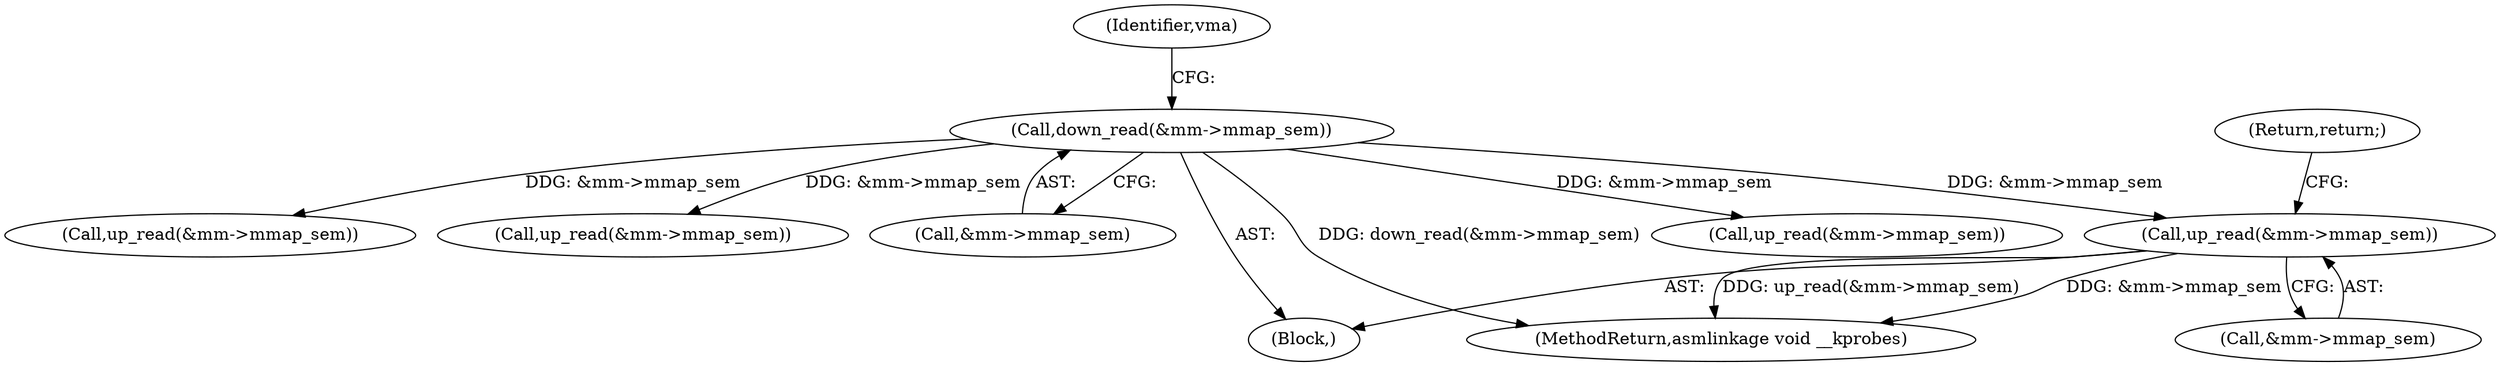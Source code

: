 digraph "0_linux_a8b0ca17b80e92faab46ee7179ba9e99ccb61233_29@API" {
"1000296" [label="(Call,up_read(&mm->mmap_sem))"];
"1000180" [label="(Call,down_read(&mm->mmap_sem))"];
"1000393" [label="(Call,up_read(&mm->mmap_sem))"];
"1000301" [label="(Return,return;)"];
"1000303" [label="(Call,up_read(&mm->mmap_sem))"];
"1000115" [label="(Block,)"];
"1000296" [label="(Call,up_read(&mm->mmap_sem))"];
"1000406" [label="(Call,up_read(&mm->mmap_sem))"];
"1000180" [label="(Call,down_read(&mm->mmap_sem))"];
"1000186" [label="(Identifier,vma)"];
"1000297" [label="(Call,&mm->mmap_sem)"];
"1000443" [label="(MethodReturn,asmlinkage void __kprobes)"];
"1000181" [label="(Call,&mm->mmap_sem)"];
"1000296" -> "1000115"  [label="AST: "];
"1000296" -> "1000297"  [label="CFG: "];
"1000297" -> "1000296"  [label="AST: "];
"1000301" -> "1000296"  [label="CFG: "];
"1000296" -> "1000443"  [label="DDG: up_read(&mm->mmap_sem)"];
"1000296" -> "1000443"  [label="DDG: &mm->mmap_sem"];
"1000180" -> "1000296"  [label="DDG: &mm->mmap_sem"];
"1000180" -> "1000115"  [label="AST: "];
"1000180" -> "1000181"  [label="CFG: "];
"1000181" -> "1000180"  [label="AST: "];
"1000186" -> "1000180"  [label="CFG: "];
"1000180" -> "1000443"  [label="DDG: down_read(&mm->mmap_sem)"];
"1000180" -> "1000303"  [label="DDG: &mm->mmap_sem"];
"1000180" -> "1000393"  [label="DDG: &mm->mmap_sem"];
"1000180" -> "1000406"  [label="DDG: &mm->mmap_sem"];
}
